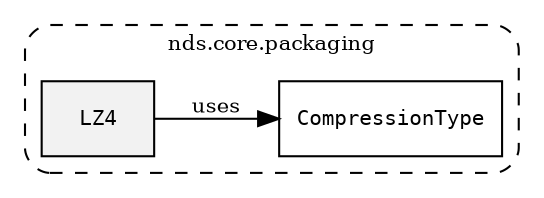 /**
 * This dot file creates symbol collaboration diagram for LZ4.
 */
digraph ZSERIO
{
    node [shape=box, fontsize=10];
    rankdir="LR";
    fontsize=10;
    tooltip="LZ4 collaboration diagram";

    subgraph "cluster_nds.core.packaging"
    {
        style="dashed, rounded";
        label="nds.core.packaging";
        tooltip="Package nds.core.packaging";
        href="../../../content/packages/nds.core.packaging.html#Package-nds-core-packaging";
        target="_parent";

        "LZ4" [style="filled", fillcolor="#0000000D", target="_parent", label=<<font face="monospace"><table align="center" border="0" cellspacing="0" cellpadding="0"><tr><td href="../../../content/packages/nds.core.packaging.html#Constant-LZ4" title="Constant defined in nds.core.packaging">LZ4</td></tr></table></font>>];
        "CompressionType" [target="_parent", label=<<font face="monospace"><table align="center" border="0" cellspacing="0" cellpadding="0"><tr><td href="../../../content/packages/nds.core.packaging.html#Subtype-CompressionType" title="Subtype defined in nds.core.packaging">CompressionType</td></tr></table></font>>];
    }

    "LZ4" -> "CompressionType" [label="uses", fontsize=10];
}
